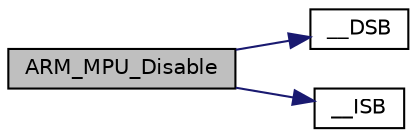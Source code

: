 digraph "ARM_MPU_Disable"
{
 // LATEX_PDF_SIZE
  edge [fontname="Helvetica",fontsize="10",labelfontname="Helvetica",labelfontsize="10"];
  node [fontname="Helvetica",fontsize="10",shape=record];
  rankdir="LR";
  Node1 [label="ARM_MPU_Disable",height=0.2,width=0.4,color="black", fillcolor="grey75", style="filled", fontcolor="black",tooltip=" "];
  Node1 -> Node2 [color="midnightblue",fontsize="10",style="solid"];
  Node2 [label="__DSB",height=0.2,width=0.4,color="black", fillcolor="white", style="filled",URL="$group___c_m_s_i_s___core___instruction_interface.html#ga7fe277f5385d23b9c44b2cbda1577ce9",tooltip="Data Synchronization Barrier."];
  Node1 -> Node3 [color="midnightblue",fontsize="10",style="solid"];
  Node3 [label="__ISB",height=0.2,width=0.4,color="black", fillcolor="white", style="filled",URL="$group___c_m_s_i_s___core___instruction_interface.html#gae26c2b3961e702aeabc24d4984ebd369",tooltip="Instruction Synchronization Barrier."];
}
